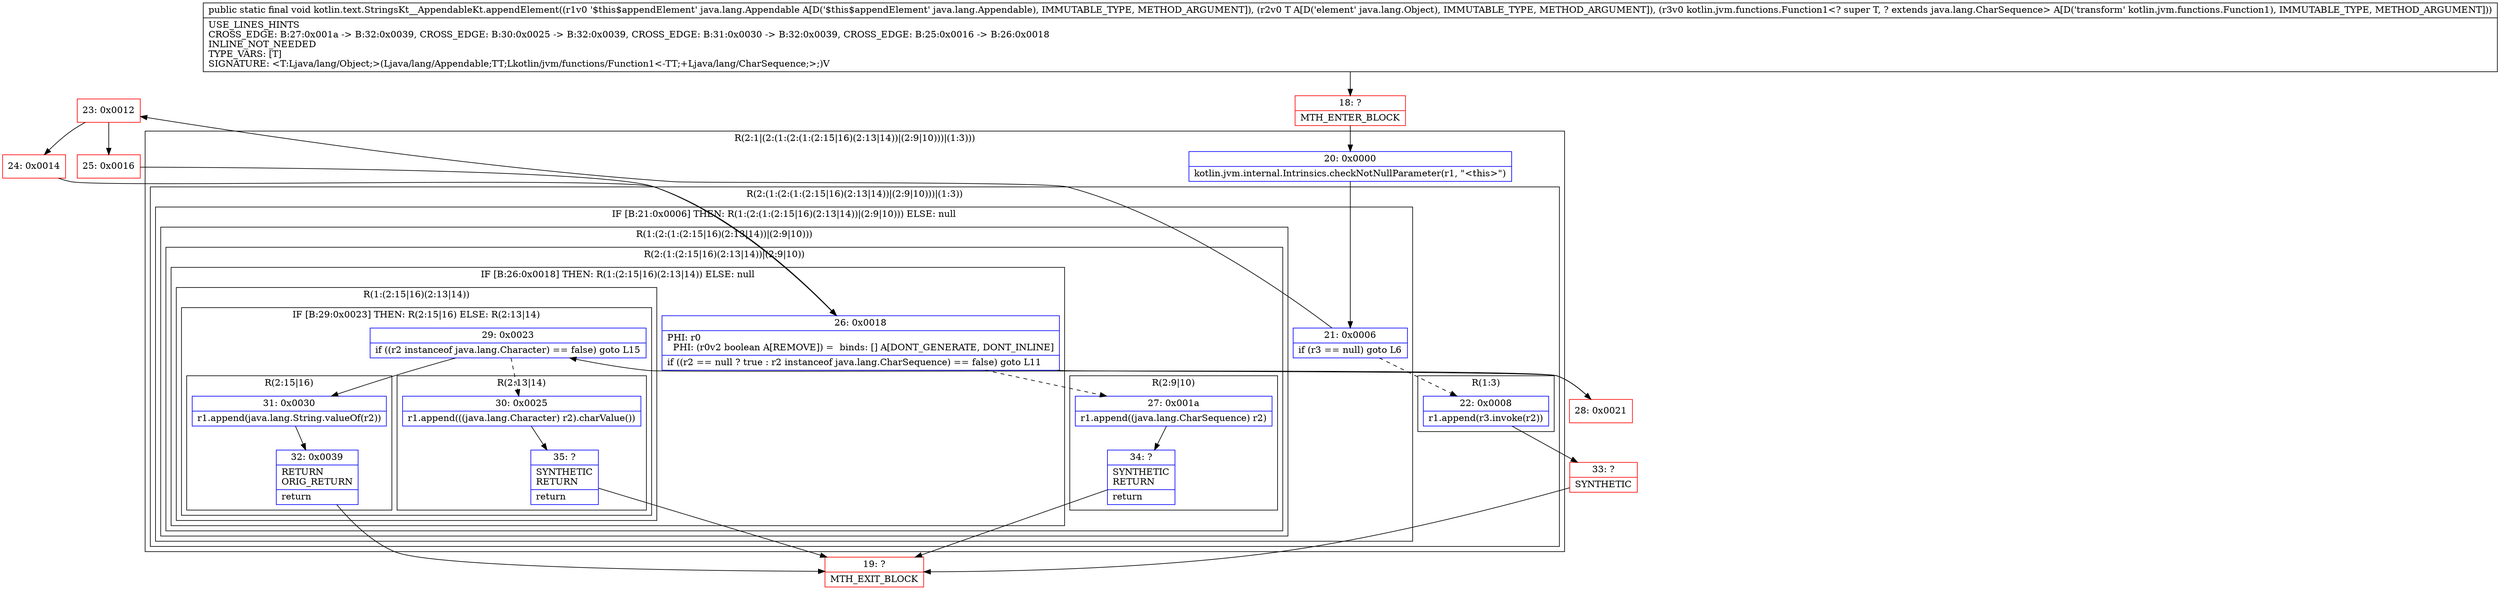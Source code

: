 digraph "CFG forkotlin.text.StringsKt__AppendableKt.appendElement(Ljava\/lang\/Appendable;Ljava\/lang\/Object;Lkotlin\/jvm\/functions\/Function1;)V" {
subgraph cluster_Region_1609065756 {
label = "R(2:1|(2:(1:(2:(1:(2:15|16)(2:13|14))|(2:9|10)))|(1:3)))";
node [shape=record,color=blue];
Node_20 [shape=record,label="{20\:\ 0x0000|kotlin.jvm.internal.Intrinsics.checkNotNullParameter(r1, \"\<this\>\")\l}"];
subgraph cluster_Region_1096053097 {
label = "R(2:(1:(2:(1:(2:15|16)(2:13|14))|(2:9|10)))|(1:3))";
node [shape=record,color=blue];
subgraph cluster_IfRegion_1330116989 {
label = "IF [B:21:0x0006] THEN: R(1:(2:(1:(2:15|16)(2:13|14))|(2:9|10))) ELSE: null";
node [shape=record,color=blue];
Node_21 [shape=record,label="{21\:\ 0x0006|if (r3 == null) goto L6\l}"];
subgraph cluster_Region_920408363 {
label = "R(1:(2:(1:(2:15|16)(2:13|14))|(2:9|10)))";
node [shape=record,color=blue];
subgraph cluster_Region_704643689 {
label = "R(2:(1:(2:15|16)(2:13|14))|(2:9|10))";
node [shape=record,color=blue];
subgraph cluster_IfRegion_1212019065 {
label = "IF [B:26:0x0018] THEN: R(1:(2:15|16)(2:13|14)) ELSE: null";
node [shape=record,color=blue];
Node_26 [shape=record,label="{26\:\ 0x0018|PHI: r0 \l  PHI: (r0v2 boolean A[REMOVE]) =  binds: [] A[DONT_GENERATE, DONT_INLINE]\l|if ((r2 == null ? true : r2 instanceof java.lang.CharSequence) == false) goto L11\l}"];
subgraph cluster_Region_952198418 {
label = "R(1:(2:15|16)(2:13|14))";
node [shape=record,color=blue];
subgraph cluster_IfRegion_1824538152 {
label = "IF [B:29:0x0023] THEN: R(2:15|16) ELSE: R(2:13|14)";
node [shape=record,color=blue];
Node_29 [shape=record,label="{29\:\ 0x0023|if ((r2 instanceof java.lang.Character) == false) goto L15\l}"];
subgraph cluster_Region_1182362259 {
label = "R(2:15|16)";
node [shape=record,color=blue];
Node_31 [shape=record,label="{31\:\ 0x0030|r1.append(java.lang.String.valueOf(r2))\l}"];
Node_32 [shape=record,label="{32\:\ 0x0039|RETURN\lORIG_RETURN\l|return\l}"];
}
subgraph cluster_Region_1634270492 {
label = "R(2:13|14)";
node [shape=record,color=blue];
Node_30 [shape=record,label="{30\:\ 0x0025|r1.append(((java.lang.Character) r2).charValue())\l}"];
Node_35 [shape=record,label="{35\:\ ?|SYNTHETIC\lRETURN\l|return\l}"];
}
}
}
}
subgraph cluster_Region_1387458006 {
label = "R(2:9|10)";
node [shape=record,color=blue];
Node_27 [shape=record,label="{27\:\ 0x001a|r1.append((java.lang.CharSequence) r2)\l}"];
Node_34 [shape=record,label="{34\:\ ?|SYNTHETIC\lRETURN\l|return\l}"];
}
}
}
}
subgraph cluster_Region_1072605398 {
label = "R(1:3)";
node [shape=record,color=blue];
Node_22 [shape=record,label="{22\:\ 0x0008|r1.append(r3.invoke(r2))\l}"];
}
}
}
Node_18 [shape=record,color=red,label="{18\:\ ?|MTH_ENTER_BLOCK\l}"];
Node_33 [shape=record,color=red,label="{33\:\ ?|SYNTHETIC\l}"];
Node_19 [shape=record,color=red,label="{19\:\ ?|MTH_EXIT_BLOCK\l}"];
Node_23 [shape=record,color=red,label="{23\:\ 0x0012}"];
Node_24 [shape=record,color=red,label="{24\:\ 0x0014}"];
Node_28 [shape=record,color=red,label="{28\:\ 0x0021}"];
Node_25 [shape=record,color=red,label="{25\:\ 0x0016}"];
MethodNode[shape=record,label="{public static final void kotlin.text.StringsKt__AppendableKt.appendElement((r1v0 '$this$appendElement' java.lang.Appendable A[D('$this$appendElement' java.lang.Appendable), IMMUTABLE_TYPE, METHOD_ARGUMENT]), (r2v0 T A[D('element' java.lang.Object), IMMUTABLE_TYPE, METHOD_ARGUMENT]), (r3v0 kotlin.jvm.functions.Function1\<? super T, ? extends java.lang.CharSequence\> A[D('transform' kotlin.jvm.functions.Function1), IMMUTABLE_TYPE, METHOD_ARGUMENT]))  | USE_LINES_HINTS\lCROSS_EDGE: B:27:0x001a \-\> B:32:0x0039, CROSS_EDGE: B:30:0x0025 \-\> B:32:0x0039, CROSS_EDGE: B:31:0x0030 \-\> B:32:0x0039, CROSS_EDGE: B:25:0x0016 \-\> B:26:0x0018\lINLINE_NOT_NEEDED\lTYPE_VARS: [T]\lSIGNATURE: \<T:Ljava\/lang\/Object;\>(Ljava\/lang\/Appendable;TT;Lkotlin\/jvm\/functions\/Function1\<\-TT;+Ljava\/lang\/CharSequence;\>;)V\l}"];
MethodNode -> Node_18;Node_20 -> Node_21;
Node_21 -> Node_22[style=dashed];
Node_21 -> Node_23;
Node_26 -> Node_27[style=dashed];
Node_26 -> Node_28;
Node_29 -> Node_30[style=dashed];
Node_29 -> Node_31;
Node_31 -> Node_32;
Node_32 -> Node_19;
Node_30 -> Node_35;
Node_35 -> Node_19;
Node_27 -> Node_34;
Node_34 -> Node_19;
Node_22 -> Node_33;
Node_18 -> Node_20;
Node_33 -> Node_19;
Node_23 -> Node_24;
Node_23 -> Node_25;
Node_24 -> Node_26;
Node_28 -> Node_29;
Node_25 -> Node_26;
}


